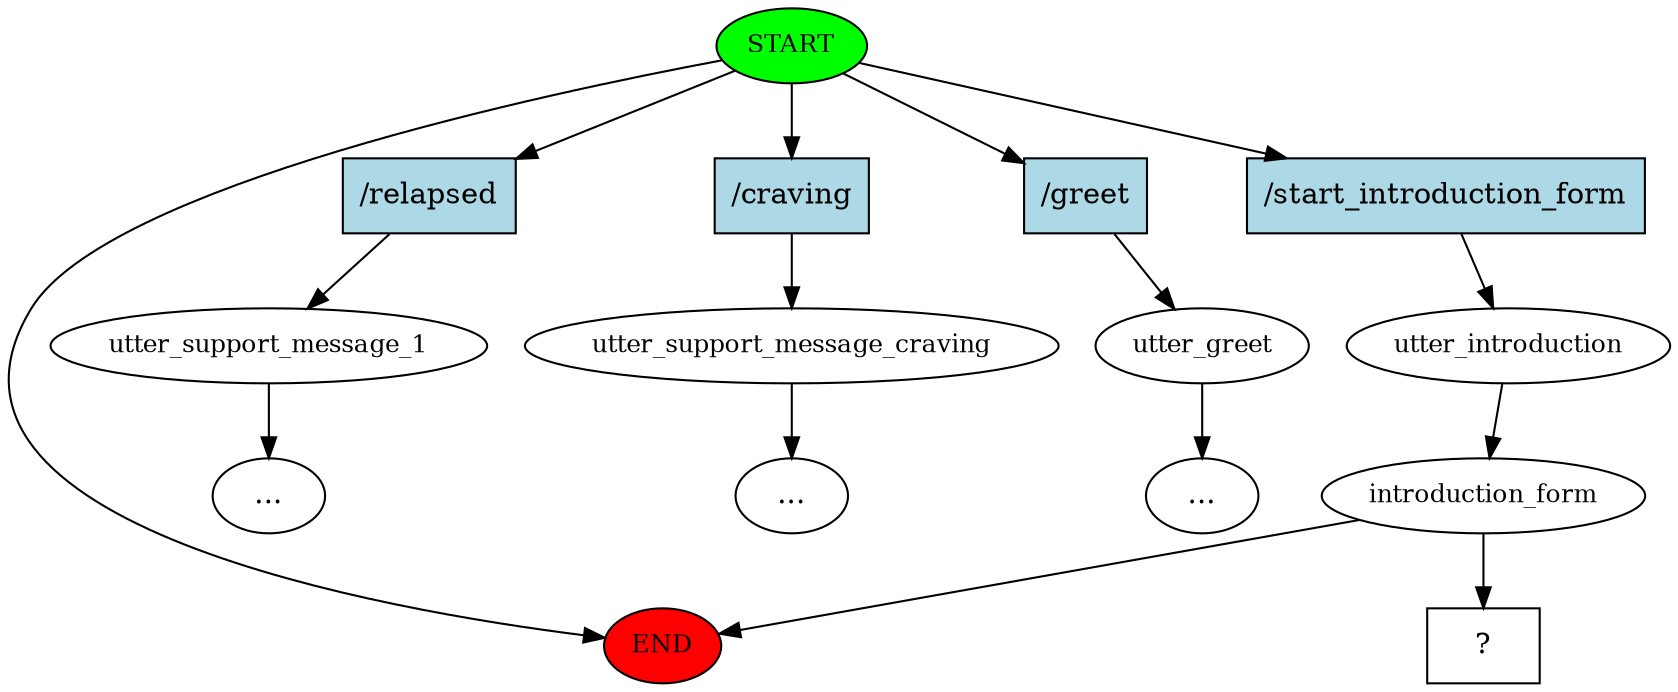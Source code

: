 digraph  {
0 [class="start active", fillcolor=green, fontsize=12, label=START, style=filled];
"-1" [class=end, fillcolor=red, fontsize=12, label=END, style=filled];
1 [class="", fontsize=12, label=utter_support_message_1];
"-3" [class=ellipsis, label="..."];
2 [class="", fontsize=12, label=utter_support_message_craving];
"-4" [class=ellipsis, label="..."];
3 [class="", fontsize=12, label=utter_greet];
"-7" [class=ellipsis, label="..."];
6 [class=active, fontsize=12, label=utter_introduction];
7 [class=active, fontsize=12, label=introduction_form];
10 [class="intent dashed active", label="  ?  ", shape=rect];
11 [class=intent, fillcolor=lightblue, label="/relapsed", shape=rect, style=filled];
12 [class=intent, fillcolor=lightblue, label="/craving", shape=rect, style=filled];
13 [class=intent, fillcolor=lightblue, label="/greet", shape=rect, style=filled];
14 [class="intent active", fillcolor=lightblue, label="/start_introduction_form", shape=rect, style=filled];
0 -> "-1"  [class="", key=NONE, label=""];
0 -> 11  [class="", key=0];
0 -> 12  [class="", key=0];
0 -> 13  [class="", key=0];
0 -> 14  [class=active, key=0];
1 -> "-3"  [class="", key=NONE, label=""];
2 -> "-4"  [class="", key=NONE, label=""];
3 -> "-7"  [class="", key=NONE, label=""];
6 -> 7  [class=active, key=NONE, label=""];
7 -> "-1"  [class="", key=NONE, label=""];
7 -> 10  [class=active, key=NONE, label=""];
11 -> 1  [class="", key=0];
12 -> 2  [class="", key=0];
13 -> 3  [class="", key=0];
14 -> 6  [class=active, key=0];
}
